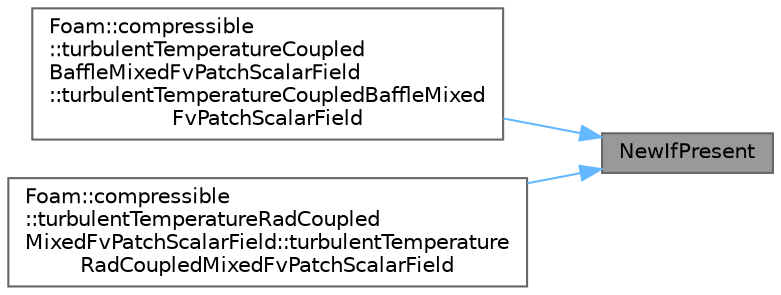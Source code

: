 digraph "NewIfPresent"
{
 // LATEX_PDF_SIZE
  bgcolor="transparent";
  edge [fontname=Helvetica,fontsize=10,labelfontname=Helvetica,labelfontsize=10];
  node [fontname=Helvetica,fontsize=10,shape=box,height=0.2,width=0.4];
  rankdir="RL";
  Node1 [id="Node000001",label="NewIfPresent",height=0.2,width=0.4,color="gray40", fillcolor="grey60", style="filled", fontcolor="black",tooltip=" "];
  Node1 -> Node2 [id="edge1_Node000001_Node000002",dir="back",color="steelblue1",style="solid",tooltip=" "];
  Node2 [id="Node000002",label="Foam::compressible\l::turbulentTemperatureCoupled\lBaffleMixedFvPatchScalarField\l::turbulentTemperatureCoupledBaffleMixed\lFvPatchScalarField",height=0.2,width=0.4,color="grey40", fillcolor="white", style="filled",URL="$classFoam_1_1compressible_1_1turbulentTemperatureCoupledBaffleMixedFvPatchScalarField.html#a9faad4217dc1acc405851d2f387b4438",tooltip=" "];
  Node1 -> Node3 [id="edge2_Node000001_Node000003",dir="back",color="steelblue1",style="solid",tooltip=" "];
  Node3 [id="Node000003",label="Foam::compressible\l::turbulentTemperatureRadCoupled\lMixedFvPatchScalarField::turbulentTemperature\lRadCoupledMixedFvPatchScalarField",height=0.2,width=0.4,color="grey40", fillcolor="white", style="filled",URL="$classFoam_1_1compressible_1_1turbulentTemperatureRadCoupledMixedFvPatchScalarField.html#a9dd0ff375029b5f8a77ce8968c624482",tooltip=" "];
}
